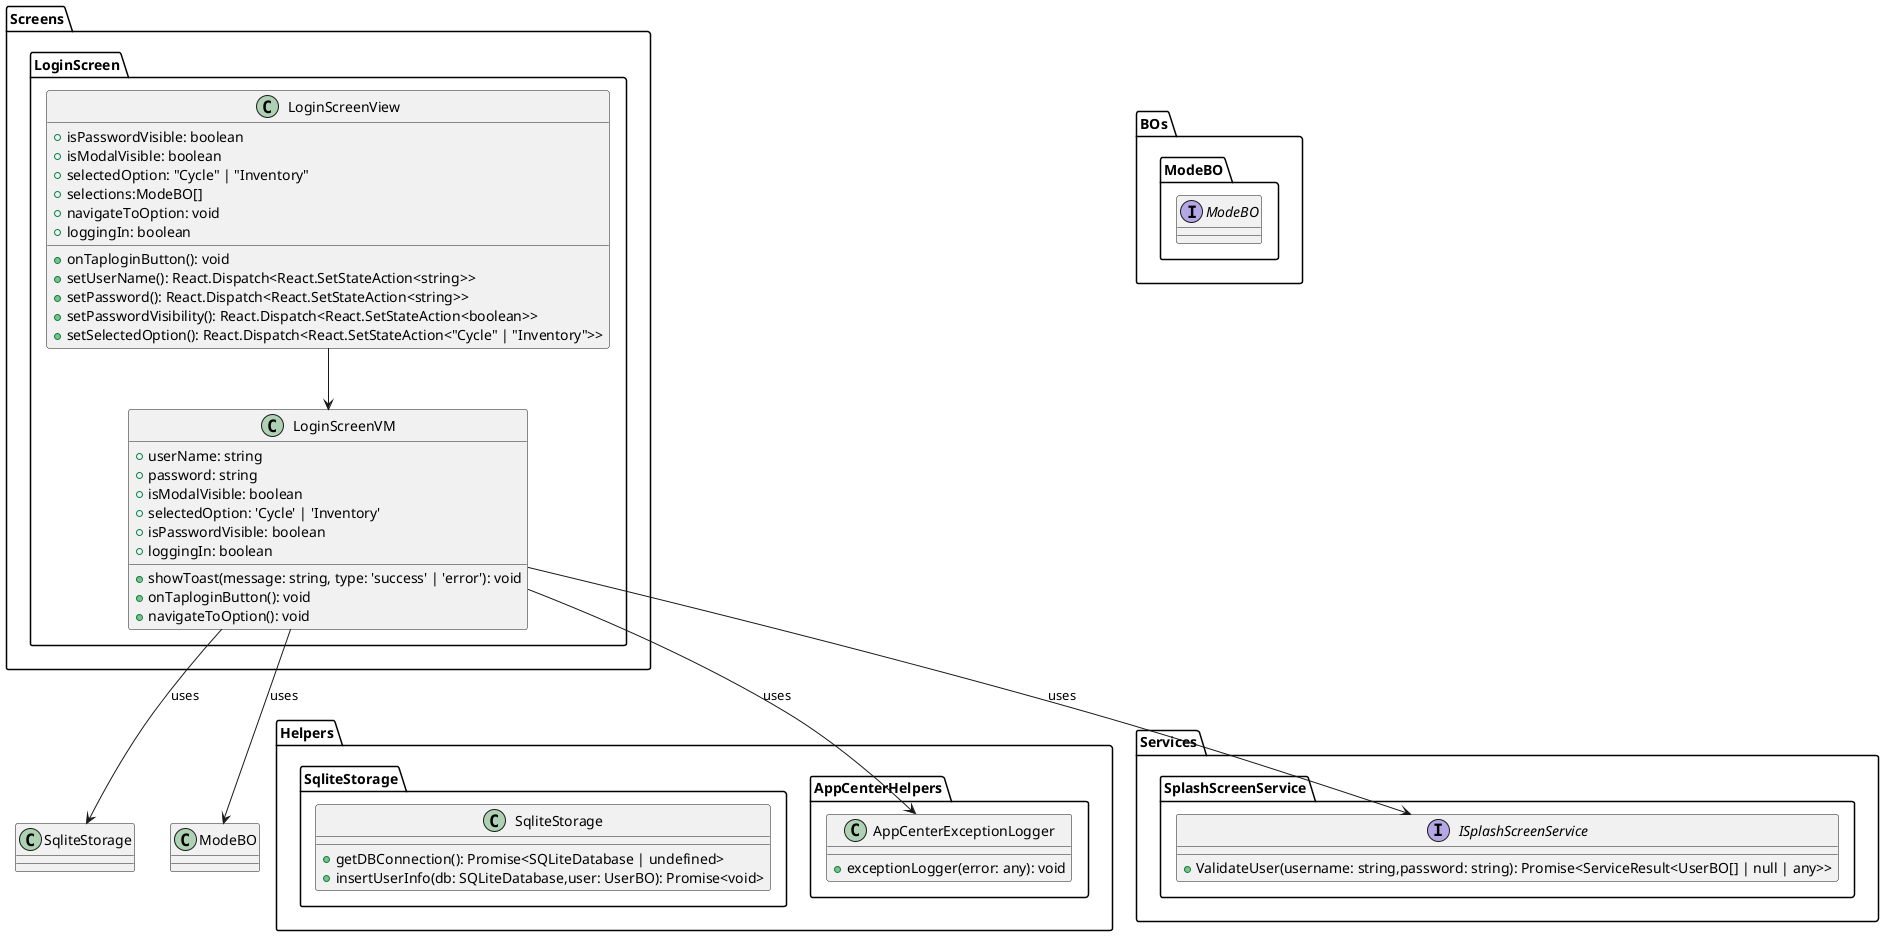 @startuml LoginScreen - Class

package Screens{
    package LoginScreen{
        class LoginScreenView{

            + onTaploginButton(): void
            + setUserName(): React.Dispatch<React.SetStateAction<string>>
            + setPassword(): React.Dispatch<React.SetStateAction<string>>
            + isPasswordVisible: boolean
            + setPasswordVisibility(): React.Dispatch<React.SetStateAction<boolean>>
            + isModalVisible: boolean
            + selectedOption: "Cycle" | "Inventory"
            + selections:ModeBO[]
            + setSelectedOption(): React.Dispatch<React.SetStateAction<"Cycle" | "Inventory">>
            + navigateToOption: void
            + loggingIn: boolean

        }

        class LoginScreenVM{
            
            + userName: string
            + password: string
            + isModalVisible: boolean
            + selectedOption: 'Cycle' | 'Inventory'
            + isPasswordVisible: boolean
            + loggingIn: boolean
            + showToast(message: string, type: 'success' | 'error'): void
            + onTaploginButton(): void
            + navigateToOption(): void

        }
    }
}

package Helpers{

    package AppCenterHelpers{
        class AppCenterExceptionLogger{
            + exceptionLogger(error: any): void
        }
    }

    
    package SqliteStorage{
        class SqliteStorage{

            + getDBConnection(): Promise<SQLiteDatabase | undefined>
            + insertUserInfo(db: SQLiteDatabase,user: UserBO): Promise<void>

        }
        
    }

}

package BOs{
    package ModeBO{
        interface ModeBO
    }
}
package Services{
    package SplashScreenService{
        interface ISplashScreenService{

            + ValidateUser(username: string,password: string): Promise<ServiceResult<UserBO[] | null | any>>

        }
    }
}



LoginScreenView -->LoginScreenVM
LoginScreenVM --> SqliteStorage:uses
LoginScreenVM --> ModeBO:uses
LoginScreenVM --> ISplashScreenService:uses
LoginScreenVM --> AppCenterExceptionLogger:uses


@enduml